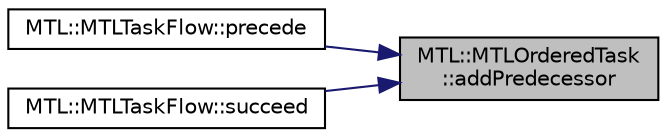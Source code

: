 digraph "MTL::MTLOrderedTask::addPredecessor"
{
 // LATEX_PDF_SIZE
  edge [fontname="Helvetica",fontsize="10",labelfontname="Helvetica",labelfontsize="10"];
  node [fontname="Helvetica",fontsize="10",shape=record];
  rankdir="RL";
  Node1 [label="MTL::MTLOrderedTask\l::addPredecessor",height=0.2,width=0.4,color="black", fillcolor="grey75", style="filled", fontcolor="black",tooltip="Add a predecessor task."];
  Node1 -> Node2 [dir="back",color="midnightblue",fontsize="10",style="solid"];
  Node2 [label="MTL::MTLTaskFlow::precede",height=0.2,width=0.4,color="black", fillcolor="white", style="filled",URL="$d7/d79/classMTL_1_1MTLTaskFlow.html#a0ce00fdab37f7a91ef18def6082d614f",tooltip="Declare the taskA as a predecessor of taskB."];
  Node1 -> Node3 [dir="back",color="midnightblue",fontsize="10",style="solid"];
  Node3 [label="MTL::MTLTaskFlow::succeed",height=0.2,width=0.4,color="black", fillcolor="white", style="filled",URL="$d7/d79/classMTL_1_1MTLTaskFlow.html#af95d0bef9984a176833d4d016fbe1eb6",tooltip="Declare the taskA as a successor of taskB."];
}
